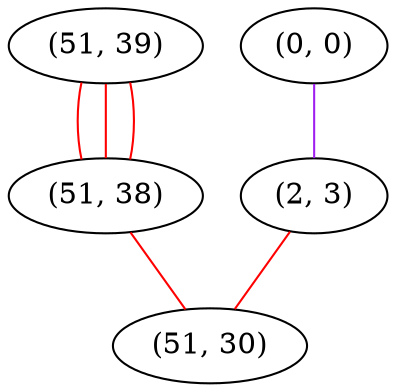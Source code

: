 graph "" {
"(51, 39)";
"(0, 0)";
"(2, 3)";
"(51, 38)";
"(51, 30)";
"(51, 39)" -- "(51, 38)"  [color=red, key=0, weight=1];
"(51, 39)" -- "(51, 38)"  [color=red, key=1, weight=1];
"(51, 39)" -- "(51, 38)"  [color=red, key=2, weight=1];
"(0, 0)" -- "(2, 3)"  [color=purple, key=0, weight=4];
"(2, 3)" -- "(51, 30)"  [color=red, key=0, weight=1];
"(51, 38)" -- "(51, 30)"  [color=red, key=0, weight=1];
}
